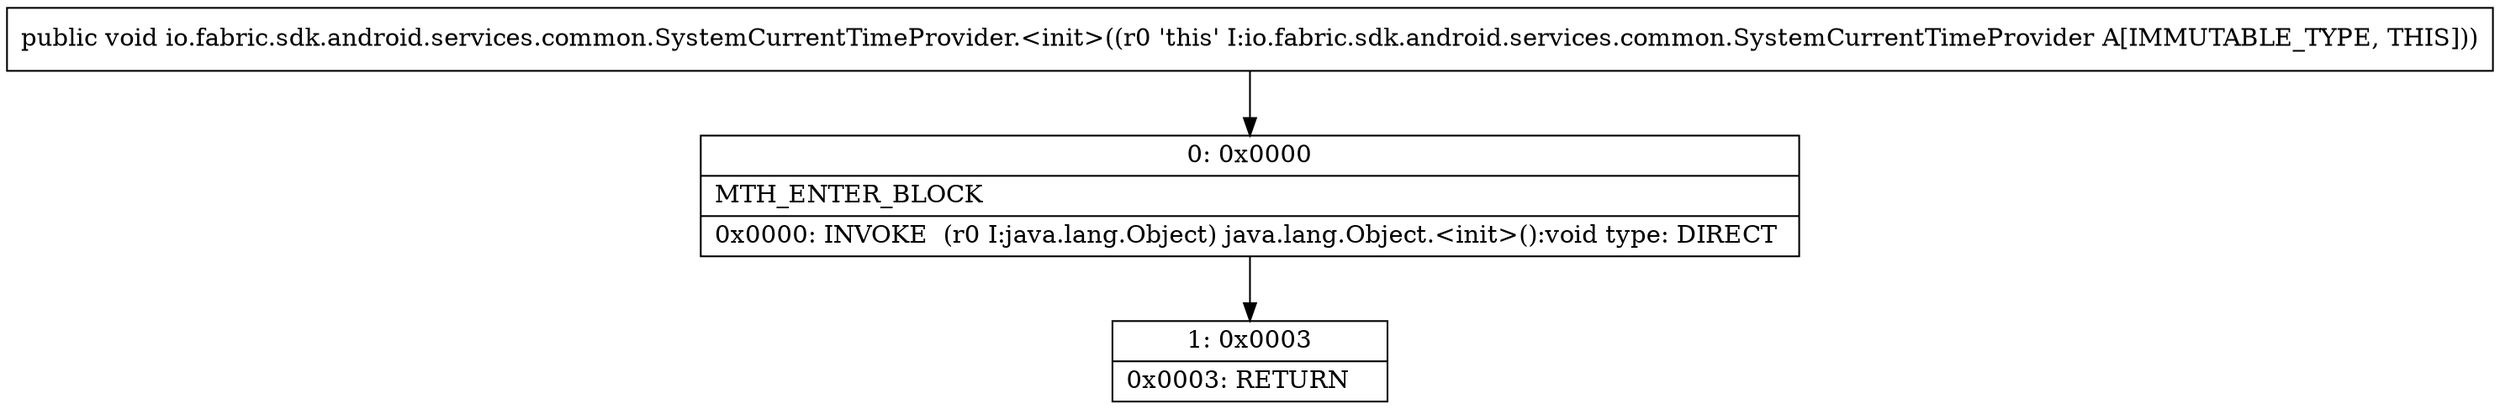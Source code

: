 digraph "CFG forio.fabric.sdk.android.services.common.SystemCurrentTimeProvider.\<init\>()V" {
Node_0 [shape=record,label="{0\:\ 0x0000|MTH_ENTER_BLOCK\l|0x0000: INVOKE  (r0 I:java.lang.Object) java.lang.Object.\<init\>():void type: DIRECT \l}"];
Node_1 [shape=record,label="{1\:\ 0x0003|0x0003: RETURN   \l}"];
MethodNode[shape=record,label="{public void io.fabric.sdk.android.services.common.SystemCurrentTimeProvider.\<init\>((r0 'this' I:io.fabric.sdk.android.services.common.SystemCurrentTimeProvider A[IMMUTABLE_TYPE, THIS])) }"];
MethodNode -> Node_0;
Node_0 -> Node_1;
}

